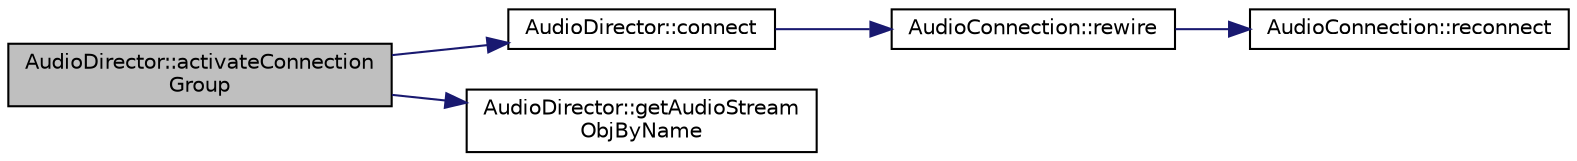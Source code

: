 digraph "AudioDirector::activateConnectionGroup"
{
 // LATEX_PDF_SIZE
  edge [fontname="Helvetica",fontsize="10",labelfontname="Helvetica",labelfontsize="10"];
  node [fontname="Helvetica",fontsize="10",shape=record];
  rankdir="LR";
  Node1 [label="AudioDirector::activateConnection\lGroup",height=0.2,width=0.4,color="black", fillcolor="grey75", style="filled", fontcolor="black",tooltip=" "];
  Node1 -> Node2 [color="midnightblue",fontsize="10",style="solid",fontname="Helvetica"];
  Node2 [label="AudioDirector::connect",height=0.2,width=0.4,color="black", fillcolor="white", style="filled",URL="$class_audio_director.html#ab4957e373e5d9078454d07da471f1d94",tooltip=" "];
  Node2 -> Node3 [color="midnightblue",fontsize="10",style="solid",fontname="Helvetica"];
  Node3 [label="AudioConnection::rewire",height=0.2,width=0.4,color="black", fillcolor="white", style="filled",URL="$class_audio_connection.html#a4208c4c7f60da78ae1daede7a6bfeb3f",tooltip=" "];
  Node3 -> Node4 [color="midnightblue",fontsize="10",style="solid",fontname="Helvetica"];
  Node4 [label="AudioConnection::reconnect",height=0.2,width=0.4,color="black", fillcolor="white", style="filled",URL="$class_audio_connection.html#ab86753a735bd46a3924035617b0c3623",tooltip=" "];
  Node1 -> Node5 [color="midnightblue",fontsize="10",style="solid",fontname="Helvetica"];
  Node5 [label="AudioDirector::getAudioStream\lObjByName",height=0.2,width=0.4,color="black", fillcolor="white", style="filled",URL="$class_audio_director.html#a578f1deac0695f2db3ba245aaedc62df",tooltip=" "];
}
